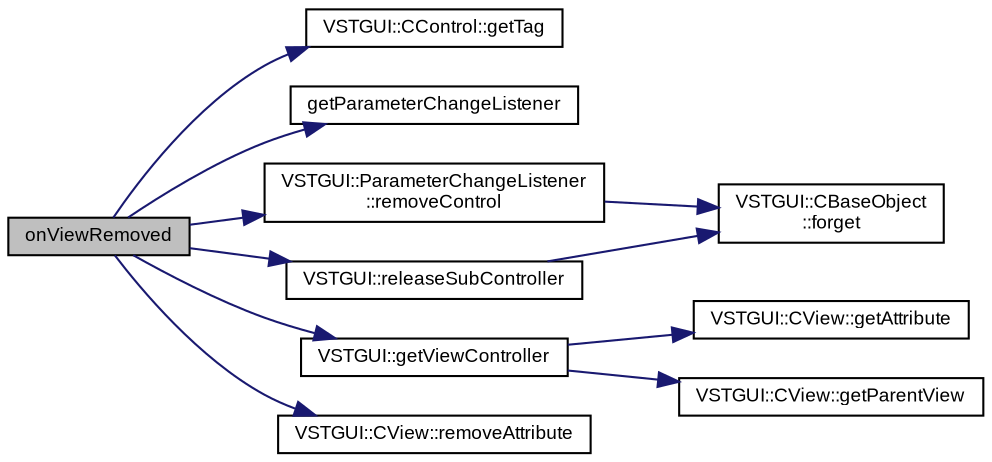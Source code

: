digraph "onViewRemoved"
{
  bgcolor="transparent";
  edge [fontname="Arial",fontsize="9",labelfontname="Arial",labelfontsize="9"];
  node [fontname="Arial",fontsize="9",shape=record];
  rankdir="LR";
  Node1 [label="onViewRemoved",height=0.2,width=0.4,color="black", fillcolor="grey75", style="filled" fontcolor="black"];
  Node1 -> Node2 [color="midnightblue",fontsize="9",style="solid",fontname="Arial"];
  Node2 [label="VSTGUI::CControl::getTag",height=0.2,width=0.4,color="black",URL="$class_v_s_t_g_u_i_1_1_c_control.html#a6f5b9468bcf84c776485950a9c6990c3"];
  Node1 -> Node3 [color="midnightblue",fontsize="9",style="solid",fontname="Arial"];
  Node3 [label="getParameterChangeListener",height=0.2,width=0.4,color="black",URL="$class_v_s_t_g_u_i_1_1_v_s_t3_editor.html#a177818342d7496d724696f07fa8061a9"];
  Node1 -> Node4 [color="midnightblue",fontsize="9",style="solid",fontname="Arial"];
  Node4 [label="VSTGUI::ParameterChangeListener\l::removeControl",height=0.2,width=0.4,color="black",URL="$class_v_s_t_g_u_i_1_1_parameter_change_listener.html#acb8988eff7a2c73a5676e15c9898c18f"];
  Node4 -> Node5 [color="midnightblue",fontsize="9",style="solid",fontname="Arial"];
  Node5 [label="VSTGUI::CBaseObject\l::forget",height=0.2,width=0.4,color="black",URL="$class_v_s_t_g_u_i_1_1_c_base_object.html#ad63e28fbe95a3458c97c60bfacd47ab8",tooltip="decrease refcount and delete object if refcount == 0 "];
  Node1 -> Node6 [color="midnightblue",fontsize="9",style="solid",fontname="Arial"];
  Node6 [label="VSTGUI::getViewController",height=0.2,width=0.4,color="black",URL="$namespace_v_s_t_g_u_i.html#ac0caf7c5b5b1b43d55ceec218776c5b8"];
  Node6 -> Node7 [color="midnightblue",fontsize="9",style="solid",fontname="Arial"];
  Node7 [label="VSTGUI::CView::getAttribute",height=0.2,width=0.4,color="black",URL="$class_v_s_t_g_u_i_1_1_c_view.html#ad907c51bbdf1ff36fb05667bfe5011f6",tooltip="get an attribute "];
  Node6 -> Node8 [color="midnightblue",fontsize="9",style="solid",fontname="Arial"];
  Node8 [label="VSTGUI::CView::getParentView",height=0.2,width=0.4,color="black",URL="$class_v_s_t_g_u_i_1_1_c_view.html#ac45407fc7304ee33c5729fa04edaea76",tooltip="get parent view "];
  Node1 -> Node9 [color="midnightblue",fontsize="9",style="solid",fontname="Arial"];
  Node9 [label="VSTGUI::releaseSubController",height=0.2,width=0.4,color="black",URL="$namespace_v_s_t_g_u_i.html#a860d8c3bf16a3d6240b2bce6e4d38bb8"];
  Node9 -> Node5 [color="midnightblue",fontsize="9",style="solid",fontname="Arial"];
  Node1 -> Node10 [color="midnightblue",fontsize="9",style="solid",fontname="Arial"];
  Node10 [label="VSTGUI::CView::removeAttribute",height=0.2,width=0.4,color="black",URL="$class_v_s_t_g_u_i_1_1_c_view.html#ae0cd41adfb11745650b23cfff1dde454",tooltip="remove an attribute "];
}
